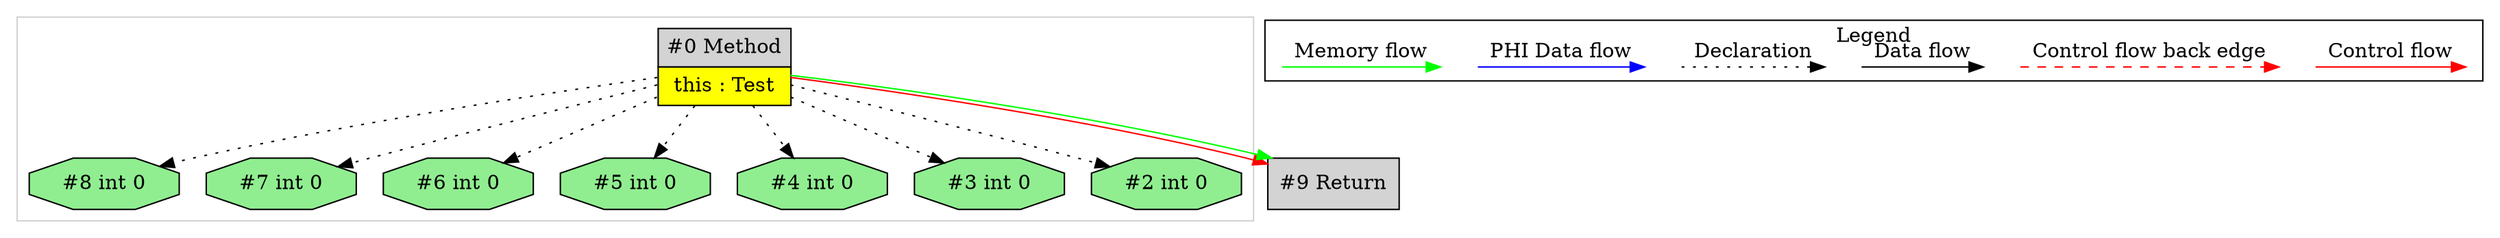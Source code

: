 digraph {
 ordering="in";
 node0[margin="0", label=<<table border="0" cellborder="1" cellspacing="0" cellpadding="5"><tr><td colspan="1">#0 Method</td></tr><tr><td port="prj1" bgcolor="yellow">this : Test</td></tr></table>>,shape=none, fillcolor=lightgrey, style=filled];
 node8[label="#8 int 0",shape=octagon, fillcolor=lightgreen, style=filled];
 node0 -> node8[style=dotted];
 node7[label="#7 int 0",shape=octagon, fillcolor=lightgreen, style=filled];
 node0 -> node7[style=dotted];
 node9[label="#9 Return",shape=box, fillcolor=lightgrey, style=filled];
 node0 -> node9[labeldistance=2, color=red, fontcolor=red];
 node0 -> node9[labeldistance=2, color=green, constraint=false];
 node6[label="#6 int 0",shape=octagon, fillcolor=lightgreen, style=filled];
 node0 -> node6[style=dotted];
 node5[label="#5 int 0",shape=octagon, fillcolor=lightgreen, style=filled];
 node0 -> node5[style=dotted];
 node4[label="#4 int 0",shape=octagon, fillcolor=lightgreen, style=filled];
 node0 -> node4[style=dotted];
 node3[label="#3 int 0",shape=octagon, fillcolor=lightgreen, style=filled];
 node0 -> node3[style=dotted];
 node2[label="#2 int 0",shape=octagon, fillcolor=lightgreen, style=filled];
 node0 -> node2[style=dotted];
 subgraph cluster_0 {
  color=lightgray;
  node0;
  node2;
  node3;
  node4;
  node5;
  node6;
  node7;
  node8;
 }
 subgraph cluster_000 {
  label = "Legend";
  node [shape=point]
  {
   rank=same;
   c0 [style = invis];
   c1 [style = invis];
   c2 [style = invis];
   c3 [style = invis];
   d0 [style = invis];
   d1 [style = invis];
   d2 [style = invis];
   d3 [style = invis];
   d4 [style = invis];
   d5 [style = invis];
   d6 [style = invis];
   d7 [style = invis];
  }
  c0 -> c1 [label="Control flow", style=solid, color=red]
  c2 -> c3 [label="Control flow back edge", style=dashed, color=red]
  d0 -> d1 [label="Data flow"]
  d2 -> d3 [label="Declaration", style=dotted]
  d4 -> d5 [label="PHI Data flow", color=blue]
  d6 -> d7 [label="Memory flow", color=green]
 }

}
